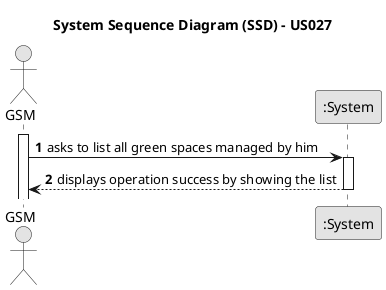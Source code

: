 @startuml
skinparam monochrome true
skinparam packageStyle rectangle
skinparam shadowing false

title System Sequence Diagram (SSD) - US027

autonumber

actor "GSM" as GSM
participant ":System" as System

activate GSM

    GSM -> System : asks to list all green spaces managed by him
    activate System

       

        System --> GSM : displays operation success by showing the list
    deactivate System

@enduml